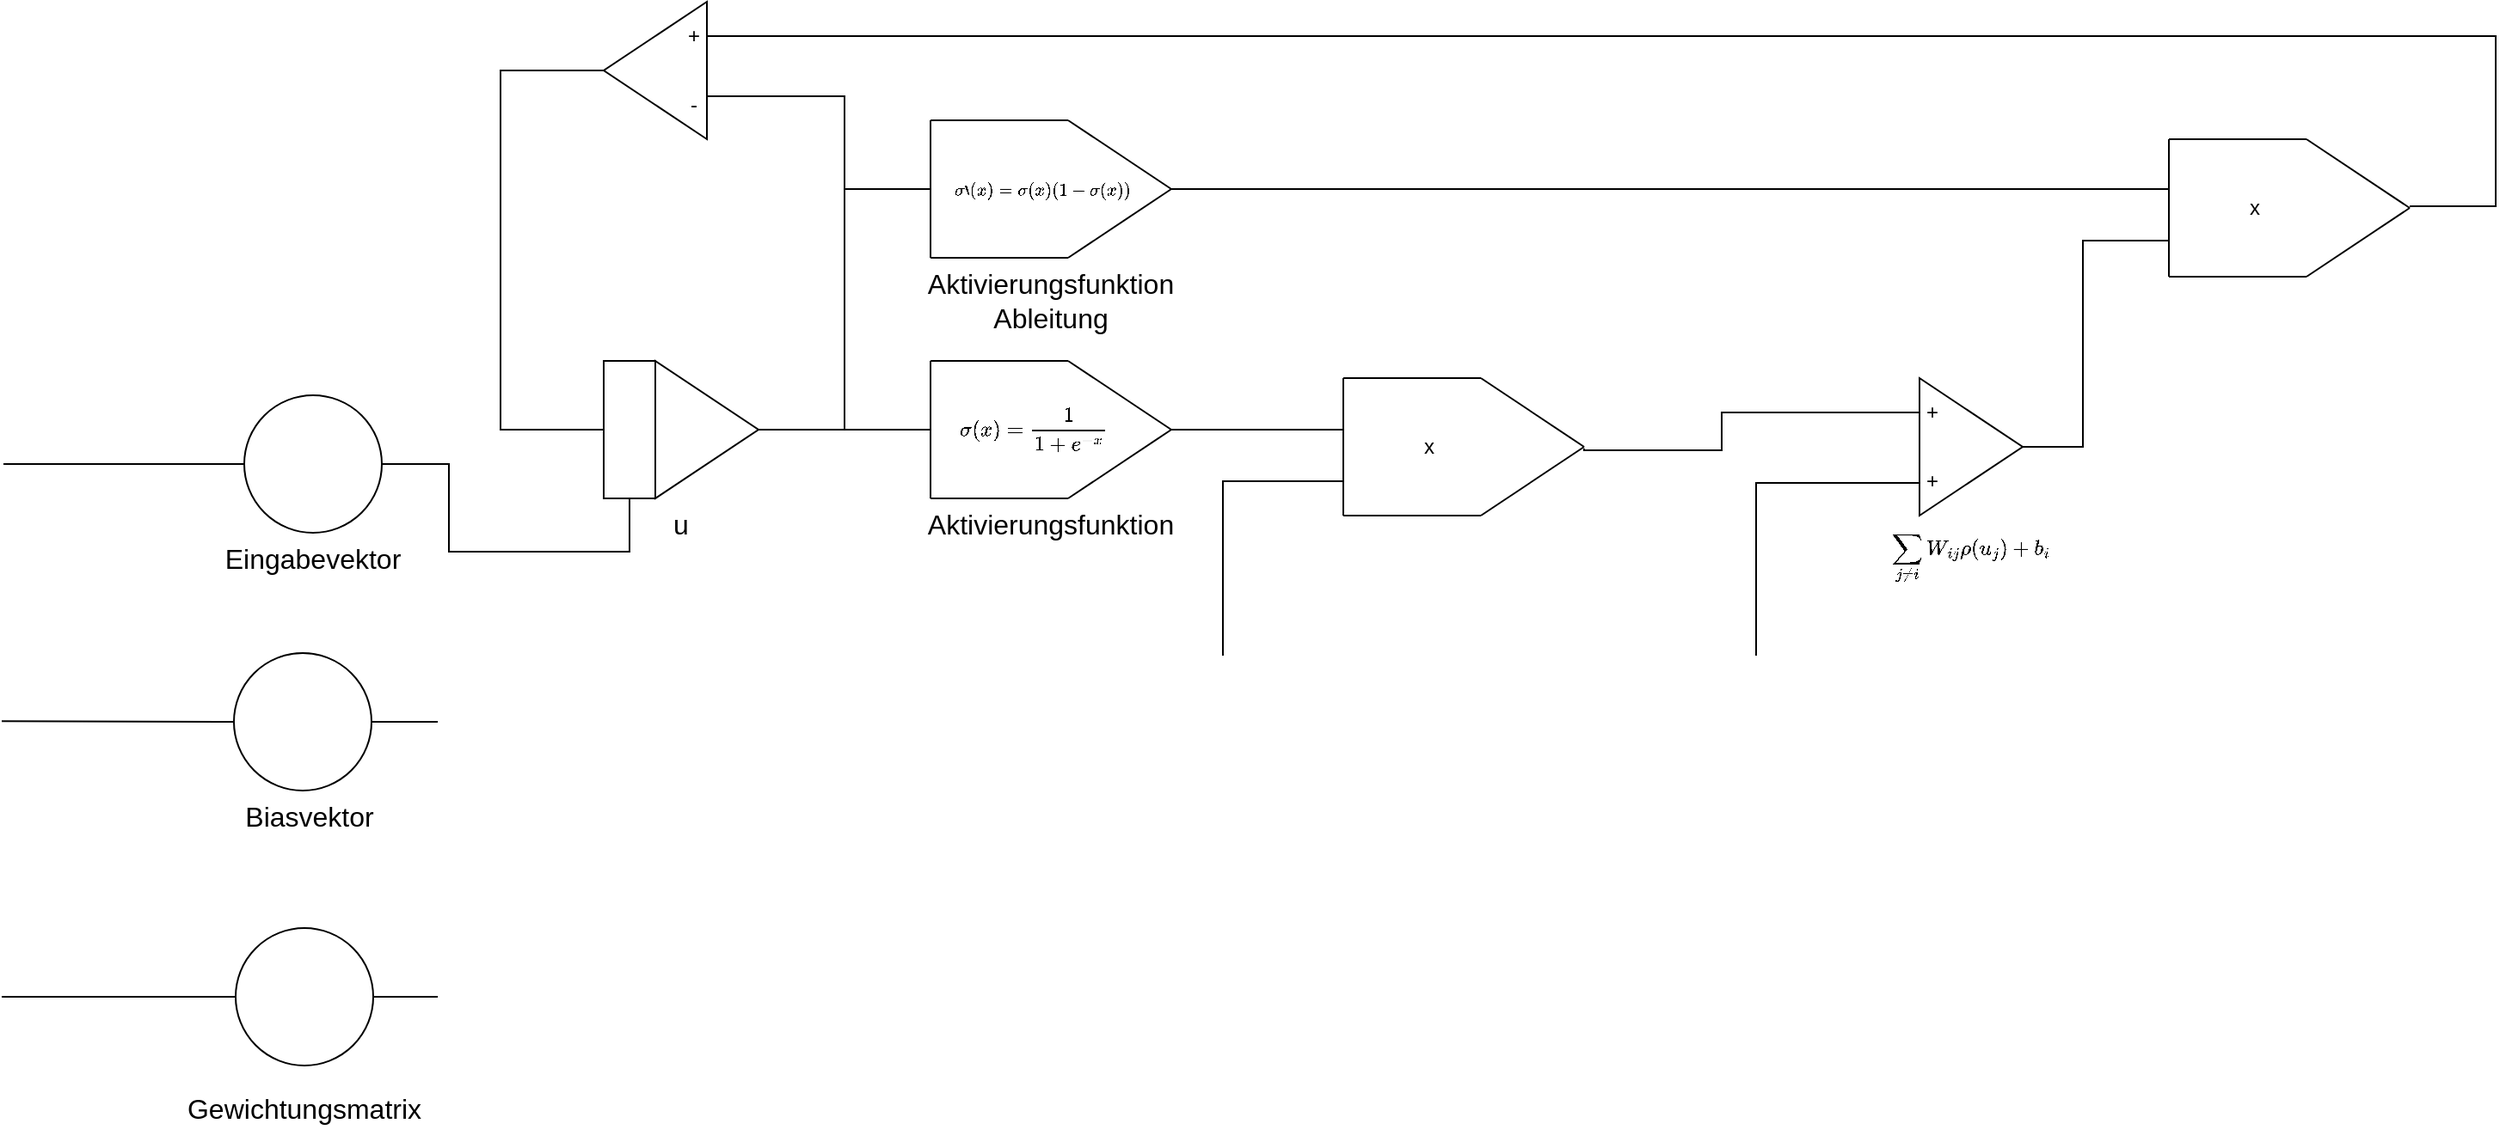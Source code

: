 <mxfile version="26.0.9">
  <diagram name="Seite-1" id="f2-5dPzEfdVtpSCgfkF_">
    <mxGraphModel dx="1489" dy="874" grid="1" gridSize="10" guides="1" tooltips="1" connect="1" arrows="1" fold="1" page="1" pageScale="1" pageWidth="827" pageHeight="1169" math="1" shadow="0">
      <root>
        <mxCell id="0" />
        <mxCell id="1" parent="0" />
        <mxCell id="J6B8D8bZqYuONdKnYEY_-1" value="" style="group" parent="1" vertex="1" connectable="0">
          <mxGeometry x="350" y="209" width="90" height="80" as="geometry" />
        </mxCell>
        <mxCell id="J6B8D8bZqYuONdKnYEY_-2" value="" style="triangle;whiteSpace=wrap;html=1;" parent="J6B8D8bZqYuONdKnYEY_-1" vertex="1">
          <mxGeometry x="30" width="60" height="80" as="geometry" />
        </mxCell>
        <mxCell id="J6B8D8bZqYuONdKnYEY_-3" value="" style="rounded=0;whiteSpace=wrap;html=1;" parent="J6B8D8bZqYuONdKnYEY_-1" vertex="1">
          <mxGeometry width="30" height="80" as="geometry" />
        </mxCell>
        <mxCell id="J6B8D8bZqYuONdKnYEY_-4" value="u" style="text;html=1;align=center;verticalAlign=middle;whiteSpace=wrap;rounded=0;fontSize=16;" parent="1" vertex="1">
          <mxGeometry x="350" y="289" width="90" height="30" as="geometry" />
        </mxCell>
        <mxCell id="J6B8D8bZqYuONdKnYEY_-5" value="" style="group;fillColor=default;" parent="1" vertex="1" connectable="0">
          <mxGeometry x="540" y="209" width="140" height="80" as="geometry" />
        </mxCell>
        <mxCell id="J6B8D8bZqYuONdKnYEY_-6" value="" style="endArrow=none;html=1;rounded=0;entryX=0;entryY=0;entryDx=0;entryDy=0;exitX=1;exitY=0;exitDx=0;exitDy=0;" parent="J6B8D8bZqYuONdKnYEY_-5" edge="1">
          <mxGeometry width="50" height="50" relative="1" as="geometry">
            <mxPoint x="80" as="sourcePoint" />
            <mxPoint as="targetPoint" />
          </mxGeometry>
        </mxCell>
        <mxCell id="J6B8D8bZqYuONdKnYEY_-7" value="" style="endArrow=none;html=1;rounded=0;entryX=1;entryY=0;entryDx=0;entryDy=0;exitX=1;exitY=0.5;exitDx=0;exitDy=0;" parent="J6B8D8bZqYuONdKnYEY_-5" edge="1">
          <mxGeometry width="50" height="50" relative="1" as="geometry">
            <mxPoint x="140" y="40" as="sourcePoint" />
            <mxPoint x="80" as="targetPoint" />
          </mxGeometry>
        </mxCell>
        <mxCell id="J6B8D8bZqYuONdKnYEY_-8" value="" style="endArrow=none;html=1;rounded=0;entryX=1;entryY=0.5;entryDx=0;entryDy=0;exitX=1;exitY=1;exitDx=0;exitDy=0;" parent="J6B8D8bZqYuONdKnYEY_-5" edge="1">
          <mxGeometry width="50" height="50" relative="1" as="geometry">
            <mxPoint x="80" y="80" as="sourcePoint" />
            <mxPoint x="140" y="40" as="targetPoint" />
          </mxGeometry>
        </mxCell>
        <mxCell id="J6B8D8bZqYuONdKnYEY_-9" value="" style="endArrow=none;html=1;rounded=0;entryX=1;entryY=1;entryDx=0;entryDy=0;exitX=0;exitY=1;exitDx=0;exitDy=0;" parent="J6B8D8bZqYuONdKnYEY_-5" edge="1">
          <mxGeometry width="50" height="50" relative="1" as="geometry">
            <mxPoint y="80" as="sourcePoint" />
            <mxPoint x="80" y="80" as="targetPoint" />
          </mxGeometry>
        </mxCell>
        <mxCell id="J6B8D8bZqYuONdKnYEY_-10" value="" style="endArrow=none;html=1;rounded=0;exitX=0;exitY=1;exitDx=0;exitDy=0;entryX=0;entryY=0;entryDx=0;entryDy=0;" parent="J6B8D8bZqYuONdKnYEY_-5" edge="1">
          <mxGeometry width="50" height="50" relative="1" as="geometry">
            <mxPoint y="80" as="sourcePoint" />
            <mxPoint as="targetPoint" />
          </mxGeometry>
        </mxCell>
        <mxCell id="J6B8D8bZqYuONdKnYEY_-11" value="&lt;p style=&quot;margin: 0px; font-variant-numeric: normal; font-variant-east-asian: normal; font-variant-alternates: normal; font-size-adjust: none; font-kerning: auto; font-optical-sizing: auto; font-feature-settings: normal; font-variation-settings: normal; font-variant-position: normal; font-stretch: normal; line-height: normal; font-family: Monaco; text-align: start;&quot; class=&quot;p1&quot;&gt;$$\sigma(x)=\frac{1}{1+e^{-x}}$$&lt;/p&gt;" style="text;html=1;align=center;verticalAlign=middle;whiteSpace=wrap;rounded=0;" parent="J6B8D8bZqYuONdKnYEY_-5" vertex="1">
          <mxGeometry x="30" y="25" width="60" height="30" as="geometry" />
        </mxCell>
        <mxCell id="J6B8D8bZqYuONdKnYEY_-12" value="Aktivierungsfunktion" style="text;html=1;align=center;verticalAlign=middle;whiteSpace=wrap;rounded=0;fontSize=16;" parent="1" vertex="1">
          <mxGeometry x="565" y="289" width="90" height="30" as="geometry" />
        </mxCell>
        <mxCell id="J6B8D8bZqYuONdKnYEY_-13" value="" style="group;fillColor=default;" parent="1" vertex="1" connectable="0">
          <mxGeometry x="780" y="219" width="140" height="80" as="geometry" />
        </mxCell>
        <mxCell id="J6B8D8bZqYuONdKnYEY_-14" value="" style="endArrow=none;html=1;rounded=0;entryX=0;entryY=0;entryDx=0;entryDy=0;exitX=1;exitY=0;exitDx=0;exitDy=0;" parent="J6B8D8bZqYuONdKnYEY_-13" edge="1">
          <mxGeometry width="50" height="50" relative="1" as="geometry">
            <mxPoint x="80" as="sourcePoint" />
            <mxPoint as="targetPoint" />
          </mxGeometry>
        </mxCell>
        <mxCell id="J6B8D8bZqYuONdKnYEY_-15" value="" style="endArrow=none;html=1;rounded=0;entryX=1;entryY=0;entryDx=0;entryDy=0;exitX=1;exitY=0.5;exitDx=0;exitDy=0;" parent="J6B8D8bZqYuONdKnYEY_-13" edge="1">
          <mxGeometry width="50" height="50" relative="1" as="geometry">
            <mxPoint x="140" y="40" as="sourcePoint" />
            <mxPoint x="80" as="targetPoint" />
          </mxGeometry>
        </mxCell>
        <mxCell id="J6B8D8bZqYuONdKnYEY_-16" value="" style="endArrow=none;html=1;rounded=0;entryX=1;entryY=0.5;entryDx=0;entryDy=0;exitX=1;exitY=1;exitDx=0;exitDy=0;" parent="J6B8D8bZqYuONdKnYEY_-13" edge="1">
          <mxGeometry width="50" height="50" relative="1" as="geometry">
            <mxPoint x="80" y="80" as="sourcePoint" />
            <mxPoint x="140" y="40" as="targetPoint" />
          </mxGeometry>
        </mxCell>
        <mxCell id="J6B8D8bZqYuONdKnYEY_-17" value="" style="endArrow=none;html=1;rounded=0;entryX=1;entryY=1;entryDx=0;entryDy=0;exitX=0;exitY=1;exitDx=0;exitDy=0;" parent="J6B8D8bZqYuONdKnYEY_-13" edge="1">
          <mxGeometry width="50" height="50" relative="1" as="geometry">
            <mxPoint y="80" as="sourcePoint" />
            <mxPoint x="80" y="80" as="targetPoint" />
          </mxGeometry>
        </mxCell>
        <mxCell id="J6B8D8bZqYuONdKnYEY_-18" value="" style="endArrow=none;html=1;rounded=0;exitX=0;exitY=1;exitDx=0;exitDy=0;entryX=0;entryY=0;entryDx=0;entryDy=0;" parent="J6B8D8bZqYuONdKnYEY_-13" edge="1">
          <mxGeometry width="50" height="50" relative="1" as="geometry">
            <mxPoint y="80" as="sourcePoint" />
            <mxPoint as="targetPoint" />
          </mxGeometry>
        </mxCell>
        <mxCell id="J6B8D8bZqYuONdKnYEY_-19" value="x" style="text;html=1;align=center;verticalAlign=middle;whiteSpace=wrap;rounded=0;" parent="J6B8D8bZqYuONdKnYEY_-13" vertex="1">
          <mxGeometry x="20" y="25" width="60" height="30" as="geometry" />
        </mxCell>
        <mxCell id="J6B8D8bZqYuONdKnYEY_-20" value="" style="endArrow=none;html=1;rounded=0;exitX=1;exitY=0.5;exitDx=0;exitDy=0;" parent="1" source="J6B8D8bZqYuONdKnYEY_-2" edge="1">
          <mxGeometry width="50" height="50" relative="1" as="geometry">
            <mxPoint x="750" y="309" as="sourcePoint" />
            <mxPoint x="540" y="249" as="targetPoint" />
          </mxGeometry>
        </mxCell>
        <mxCell id="J6B8D8bZqYuONdKnYEY_-21" value="" style="endArrow=none;html=1;rounded=0;" parent="1" edge="1">
          <mxGeometry width="50" height="50" relative="1" as="geometry">
            <mxPoint x="680" y="249" as="sourcePoint" />
            <mxPoint x="780" y="249" as="targetPoint" />
          </mxGeometry>
        </mxCell>
        <mxCell id="J6B8D8bZqYuONdKnYEY_-22" value="" style="ellipse;whiteSpace=wrap;html=1;aspect=fixed;" parent="1" vertex="1">
          <mxGeometry x="141" y="229" width="80" height="80" as="geometry" />
        </mxCell>
        <mxCell id="J6B8D8bZqYuONdKnYEY_-23" value="Eingabevektor" style="text;html=1;align=center;verticalAlign=middle;whiteSpace=wrap;rounded=0;fontSize=16;" parent="1" vertex="1">
          <mxGeometry x="136" y="309" width="90" height="30" as="geometry" />
        </mxCell>
        <mxCell id="J6B8D8bZqYuONdKnYEY_-24" value="" style="endArrow=none;html=1;rounded=0;exitX=1;exitY=0.5;exitDx=0;exitDy=0;entryX=0.5;entryY=1;entryDx=0;entryDy=0;edgeStyle=orthogonalEdgeStyle;" parent="1" source="J6B8D8bZqYuONdKnYEY_-22" edge="1" target="J6B8D8bZqYuONdKnYEY_-3">
          <mxGeometry width="50" height="50" relative="1" as="geometry">
            <mxPoint x="541" y="339" as="sourcePoint" />
            <mxPoint x="351" y="269" as="targetPoint" />
            <Array as="points">
              <mxPoint x="260" y="269" />
              <mxPoint x="260" y="320" />
              <mxPoint x="365" y="320" />
            </Array>
          </mxGeometry>
        </mxCell>
        <mxCell id="J6B8D8bZqYuONdKnYEY_-25" value="" style="endArrow=none;html=1;rounded=0;entryX=0;entryY=0.5;entryDx=0;entryDy=0;" parent="1" target="J6B8D8bZqYuONdKnYEY_-22" edge="1">
          <mxGeometry width="50" height="50" relative="1" as="geometry">
            <mxPoint x="1" y="269" as="sourcePoint" />
            <mxPoint x="541" y="339" as="targetPoint" />
          </mxGeometry>
        </mxCell>
        <mxCell id="J6B8D8bZqYuONdKnYEY_-26" value="" style="ellipse;whiteSpace=wrap;html=1;aspect=fixed;" parent="1" vertex="1">
          <mxGeometry x="136" y="539" width="80" height="80" as="geometry" />
        </mxCell>
        <mxCell id="J6B8D8bZqYuONdKnYEY_-27" value="Gewichtungsmatrix" style="text;html=1;align=center;verticalAlign=middle;whiteSpace=wrap;rounded=0;fontSize=16;" parent="1" vertex="1">
          <mxGeometry x="131" y="629" width="90" height="30" as="geometry" />
        </mxCell>
        <mxCell id="J6B8D8bZqYuONdKnYEY_-28" value="" style="endArrow=none;html=1;rounded=0;exitX=1;exitY=0.5;exitDx=0;exitDy=0;edgeStyle=orthogonalEdgeStyle;" parent="1" source="J6B8D8bZqYuONdKnYEY_-26" edge="1">
          <mxGeometry width="50" height="50" relative="1" as="geometry">
            <mxPoint x="780" y="439" as="sourcePoint" />
            <mxPoint x="780" y="279" as="targetPoint" />
            <Array as="points">
              <mxPoint x="710" y="579" />
              <mxPoint x="710" y="279" />
            </Array>
          </mxGeometry>
        </mxCell>
        <mxCell id="J6B8D8bZqYuONdKnYEY_-29" value="" style="group;fillColor=default;" parent="1" vertex="1" connectable="0">
          <mxGeometry x="540" y="69" width="140" height="80" as="geometry" />
        </mxCell>
        <mxCell id="J6B8D8bZqYuONdKnYEY_-30" value="" style="endArrow=none;html=1;rounded=0;entryX=0;entryY=0;entryDx=0;entryDy=0;exitX=1;exitY=0;exitDx=0;exitDy=0;" parent="J6B8D8bZqYuONdKnYEY_-29" edge="1">
          <mxGeometry width="50" height="50" relative="1" as="geometry">
            <mxPoint x="80" as="sourcePoint" />
            <mxPoint as="targetPoint" />
          </mxGeometry>
        </mxCell>
        <mxCell id="J6B8D8bZqYuONdKnYEY_-31" value="" style="endArrow=none;html=1;rounded=0;entryX=1;entryY=0;entryDx=0;entryDy=0;exitX=1;exitY=0.5;exitDx=0;exitDy=0;" parent="J6B8D8bZqYuONdKnYEY_-29" edge="1">
          <mxGeometry width="50" height="50" relative="1" as="geometry">
            <mxPoint x="140" y="40" as="sourcePoint" />
            <mxPoint x="80" as="targetPoint" />
          </mxGeometry>
        </mxCell>
        <mxCell id="J6B8D8bZqYuONdKnYEY_-32" value="" style="endArrow=none;html=1;rounded=0;entryX=1;entryY=0.5;entryDx=0;entryDy=0;exitX=1;exitY=1;exitDx=0;exitDy=0;" parent="J6B8D8bZqYuONdKnYEY_-29" edge="1">
          <mxGeometry width="50" height="50" relative="1" as="geometry">
            <mxPoint x="80" y="80" as="sourcePoint" />
            <mxPoint x="140" y="40" as="targetPoint" />
          </mxGeometry>
        </mxCell>
        <mxCell id="J6B8D8bZqYuONdKnYEY_-33" value="" style="endArrow=none;html=1;rounded=0;entryX=1;entryY=1;entryDx=0;entryDy=0;exitX=0;exitY=1;exitDx=0;exitDy=0;" parent="J6B8D8bZqYuONdKnYEY_-29" edge="1">
          <mxGeometry width="50" height="50" relative="1" as="geometry">
            <mxPoint y="80" as="sourcePoint" />
            <mxPoint x="80" y="80" as="targetPoint" />
          </mxGeometry>
        </mxCell>
        <mxCell id="J6B8D8bZqYuONdKnYEY_-34" value="" style="endArrow=none;html=1;rounded=0;exitX=0;exitY=1;exitDx=0;exitDy=0;entryX=0;entryY=0;entryDx=0;entryDy=0;" parent="J6B8D8bZqYuONdKnYEY_-29" edge="1">
          <mxGeometry width="50" height="50" relative="1" as="geometry">
            <mxPoint y="80" as="sourcePoint" />
            <mxPoint as="targetPoint" />
          </mxGeometry>
        </mxCell>
        <mxCell id="J6B8D8bZqYuONdKnYEY_-35" value="&lt;p style=&quot;margin: 0px; font-variant-numeric: normal; font-variant-east-asian: normal; font-variant-alternates: normal; font-size-adjust: none; font-kerning: auto; font-optical-sizing: auto; font-feature-settings: normal; font-variation-settings: normal; font-variant-position: normal; font-stretch: normal; line-height: normal; font-family: Monaco; text-align: start;&quot; class=&quot;p1&quot;&gt;$$\sigma`(x)=\sigma(x)(1-\sigma(x))$$&lt;/p&gt;" style="text;html=1;align=center;verticalAlign=middle;whiteSpace=wrap;rounded=0;fontSize=10;" parent="J6B8D8bZqYuONdKnYEY_-29" vertex="1">
          <mxGeometry x="35" y="25" width="60" height="30" as="geometry" />
        </mxCell>
        <mxCell id="J6B8D8bZqYuONdKnYEY_-36" value="Aktivierungsfunktion&lt;div&gt;Ableitung&lt;/div&gt;" style="text;html=1;align=center;verticalAlign=middle;whiteSpace=wrap;rounded=0;fontSize=16;" parent="1" vertex="1">
          <mxGeometry x="565" y="159" width="90" height="30" as="geometry" />
        </mxCell>
        <mxCell id="J6B8D8bZqYuONdKnYEY_-37" value="" style="endArrow=none;html=1;rounded=0;edgeStyle=orthogonalEdgeStyle;exitX=1;exitY=0.5;exitDx=0;exitDy=0;" parent="1" source="J6B8D8bZqYuONdKnYEY_-2" edge="1">
          <mxGeometry width="50" height="50" relative="1" as="geometry">
            <mxPoint x="430" y="249" as="sourcePoint" />
            <mxPoint x="540" y="109" as="targetPoint" />
            <Array as="points">
              <mxPoint x="490" y="249" />
              <mxPoint x="490" y="109" />
            </Array>
          </mxGeometry>
        </mxCell>
        <mxCell id="J6B8D8bZqYuONdKnYEY_-38" value="" style="group;fillColor=default;" parent="1" vertex="1" connectable="0">
          <mxGeometry x="1260" y="80" width="140" height="80" as="geometry" />
        </mxCell>
        <mxCell id="J6B8D8bZqYuONdKnYEY_-39" value="" style="endArrow=none;html=1;rounded=0;entryX=0;entryY=0;entryDx=0;entryDy=0;exitX=1;exitY=0;exitDx=0;exitDy=0;" parent="J6B8D8bZqYuONdKnYEY_-38" edge="1">
          <mxGeometry width="50" height="50" relative="1" as="geometry">
            <mxPoint x="80" as="sourcePoint" />
            <mxPoint as="targetPoint" />
          </mxGeometry>
        </mxCell>
        <mxCell id="J6B8D8bZqYuONdKnYEY_-40" value="" style="endArrow=none;html=1;rounded=0;entryX=1;entryY=0;entryDx=0;entryDy=0;exitX=1;exitY=0.5;exitDx=0;exitDy=0;" parent="J6B8D8bZqYuONdKnYEY_-38" edge="1">
          <mxGeometry width="50" height="50" relative="1" as="geometry">
            <mxPoint x="140" y="40" as="sourcePoint" />
            <mxPoint x="80" as="targetPoint" />
          </mxGeometry>
        </mxCell>
        <mxCell id="J6B8D8bZqYuONdKnYEY_-41" value="" style="endArrow=none;html=1;rounded=0;entryX=1;entryY=0.5;entryDx=0;entryDy=0;exitX=1;exitY=1;exitDx=0;exitDy=0;" parent="J6B8D8bZqYuONdKnYEY_-38" edge="1">
          <mxGeometry width="50" height="50" relative="1" as="geometry">
            <mxPoint x="80" y="80" as="sourcePoint" />
            <mxPoint x="140" y="40" as="targetPoint" />
          </mxGeometry>
        </mxCell>
        <mxCell id="J6B8D8bZqYuONdKnYEY_-42" value="" style="endArrow=none;html=1;rounded=0;entryX=1;entryY=1;entryDx=0;entryDy=0;exitX=0;exitY=1;exitDx=0;exitDy=0;" parent="J6B8D8bZqYuONdKnYEY_-38" edge="1">
          <mxGeometry width="50" height="50" relative="1" as="geometry">
            <mxPoint y="80" as="sourcePoint" />
            <mxPoint x="80" y="80" as="targetPoint" />
          </mxGeometry>
        </mxCell>
        <mxCell id="J6B8D8bZqYuONdKnYEY_-43" value="" style="endArrow=none;html=1;rounded=0;exitX=0;exitY=1;exitDx=0;exitDy=0;entryX=0;entryY=0;entryDx=0;entryDy=0;" parent="J6B8D8bZqYuONdKnYEY_-38" edge="1">
          <mxGeometry width="50" height="50" relative="1" as="geometry">
            <mxPoint y="80" as="sourcePoint" />
            <mxPoint as="targetPoint" />
          </mxGeometry>
        </mxCell>
        <mxCell id="J6B8D8bZqYuONdKnYEY_-44" value="x" style="text;html=1;align=center;verticalAlign=middle;whiteSpace=wrap;rounded=0;" parent="J6B8D8bZqYuONdKnYEY_-38" vertex="1">
          <mxGeometry x="20" y="25" width="60" height="30" as="geometry" />
        </mxCell>
        <mxCell id="J6B8D8bZqYuONdKnYEY_-45" value="" style="endArrow=none;html=1;rounded=0;" parent="1" edge="1">
          <mxGeometry width="50" height="50" relative="1" as="geometry">
            <mxPoint x="680" y="109" as="sourcePoint" />
            <mxPoint x="1260" y="109" as="targetPoint" />
          </mxGeometry>
        </mxCell>
        <mxCell id="J6B8D8bZqYuONdKnYEY_-46" value="" style="triangle;whiteSpace=wrap;html=1;" parent="1" vertex="1">
          <mxGeometry x="1115" y="219" width="60" height="80" as="geometry" />
        </mxCell>
        <mxCell id="J6B8D8bZqYuONdKnYEY_-47" value="&lt;p style=&quot;margin: 0px; font-variant-numeric: normal; font-variant-east-asian: normal; font-variant-alternates: normal; font-size-adjust: none; font-kerning: auto; font-optical-sizing: auto; font-feature-settings: normal; font-variation-settings: normal; font-variant-position: normal; font-stretch: normal; font-size: 12px; line-height: normal; font-family: Monaco; text-align: start;&quot; class=&quot;p1&quot;&gt;$$\sum_{j\neq i} W_{ij}\rho(u_j)+b_i$$&lt;/p&gt;" style="text;html=1;align=center;verticalAlign=middle;whiteSpace=wrap;rounded=0;fontSize=16;" parent="1" vertex="1">
          <mxGeometry x="1100" y="309" width="90" height="30" as="geometry" />
        </mxCell>
        <mxCell id="J6B8D8bZqYuONdKnYEY_-48" value="" style="ellipse;whiteSpace=wrap;html=1;aspect=fixed;" parent="1" vertex="1">
          <mxGeometry x="135" y="379" width="80" height="80" as="geometry" />
        </mxCell>
        <mxCell id="J6B8D8bZqYuONdKnYEY_-49" value="Biasvektor" style="text;html=1;align=center;verticalAlign=middle;whiteSpace=wrap;rounded=0;fontSize=16;" parent="1" vertex="1">
          <mxGeometry x="134" y="459" width="90" height="30" as="geometry" />
        </mxCell>
        <mxCell id="J6B8D8bZqYuONdKnYEY_-50" value="" style="endArrow=none;html=1;rounded=0;exitX=1;exitY=0.5;exitDx=0;exitDy=0;entryX=0;entryY=0.25;entryDx=0;entryDy=0;edgeStyle=orthogonalEdgeStyle;" parent="1" source="J6B8D8bZqYuONdKnYEY_-48" target="J6B8D8bZqYuONdKnYEY_-46" edge="1">
          <mxGeometry width="50" height="50" relative="1" as="geometry">
            <mxPoint x="580" y="299" as="sourcePoint" />
            <mxPoint x="630" y="249" as="targetPoint" />
            <Array as="points">
              <mxPoint x="1020" y="419" />
              <mxPoint x="1020" y="280" />
              <mxPoint x="1115" y="280" />
            </Array>
          </mxGeometry>
        </mxCell>
        <mxCell id="J6B8D8bZqYuONdKnYEY_-51" value="" style="endArrow=none;html=1;rounded=0;entryX=0;entryY=0.5;entryDx=0;entryDy=0;" parent="1" target="J6B8D8bZqYuONdKnYEY_-48" edge="1">
          <mxGeometry width="50" height="50" relative="1" as="geometry">
            <mxPoint y="418.57" as="sourcePoint" />
            <mxPoint x="130" y="419" as="targetPoint" />
          </mxGeometry>
        </mxCell>
        <mxCell id="J6B8D8bZqYuONdKnYEY_-52" value="" style="endArrow=none;html=1;rounded=0;entryX=0;entryY=0.5;entryDx=0;entryDy=0;" parent="1" edge="1">
          <mxGeometry width="50" height="50" relative="1" as="geometry">
            <mxPoint y="579" as="sourcePoint" />
            <mxPoint x="136" y="579" as="targetPoint" />
          </mxGeometry>
        </mxCell>
        <mxCell id="J6B8D8bZqYuONdKnYEY_-53" value="" style="endArrow=none;html=1;rounded=0;exitX=1;exitY=0.5;exitDx=0;exitDy=0;edgeStyle=orthogonalEdgeStyle;" parent="1" source="J6B8D8bZqYuONdKnYEY_-46" edge="1">
          <mxGeometry width="50" height="50" relative="1" as="geometry">
            <mxPoint x="1150" y="289" as="sourcePoint" />
            <mxPoint x="1260" y="139" as="targetPoint" />
            <Array as="points">
              <mxPoint x="1210" y="259" />
              <mxPoint x="1210" y="139" />
            </Array>
          </mxGeometry>
        </mxCell>
        <mxCell id="J6B8D8bZqYuONdKnYEY_-54" value="+" style="text;html=1;align=center;verticalAlign=middle;whiteSpace=wrap;rounded=0;" parent="1" vertex="1">
          <mxGeometry x="1115" y="229" width="15" height="20" as="geometry" />
        </mxCell>
        <mxCell id="J6B8D8bZqYuONdKnYEY_-55" value="+" style="text;html=1;align=center;verticalAlign=middle;whiteSpace=wrap;rounded=0;" parent="1" vertex="1">
          <mxGeometry x="1115" y="269" width="15" height="20" as="geometry" />
        </mxCell>
        <mxCell id="J6B8D8bZqYuONdKnYEY_-56" value="" style="triangle;whiteSpace=wrap;html=1;flipH=1;" parent="1" vertex="1">
          <mxGeometry x="350" width="60" height="80" as="geometry" />
        </mxCell>
        <mxCell id="J6B8D8bZqYuONdKnYEY_-57" value="+" style="text;html=1;align=center;verticalAlign=middle;whiteSpace=wrap;rounded=0;" parent="1" vertex="1">
          <mxGeometry x="395" y="10" width="15" height="20" as="geometry" />
        </mxCell>
        <mxCell id="J6B8D8bZqYuONdKnYEY_-58" value="-" style="text;html=1;align=center;verticalAlign=middle;whiteSpace=wrap;rounded=0;" parent="1" vertex="1">
          <mxGeometry x="395" y="50" width="15" height="20" as="geometry" />
        </mxCell>
        <mxCell id="J6B8D8bZqYuONdKnYEY_-59" value="" style="endArrow=none;html=1;rounded=0;entryX=1;entryY=0.5;entryDx=0;entryDy=0;edgeStyle=orthogonalEdgeStyle;" parent="1" target="J6B8D8bZqYuONdKnYEY_-57" edge="1">
          <mxGeometry width="50" height="50" relative="1" as="geometry">
            <mxPoint x="1400" y="119" as="sourcePoint" />
            <mxPoint x="1190" y="-71" as="targetPoint" />
            <Array as="points">
              <mxPoint x="1450" y="119" />
              <mxPoint x="1450" y="20" />
            </Array>
          </mxGeometry>
        </mxCell>
        <mxCell id="J6B8D8bZqYuONdKnYEY_-60" value="" style="endArrow=none;html=1;rounded=0;entryX=1;entryY=0.25;entryDx=0;entryDy=0;exitX=1;exitY=0.5;exitDx=0;exitDy=0;edgeStyle=orthogonalEdgeStyle;" parent="1" source="J6B8D8bZqYuONdKnYEY_-2" target="J6B8D8bZqYuONdKnYEY_-58" edge="1">
          <mxGeometry width="50" height="50" relative="1" as="geometry">
            <mxPoint x="560" y="149" as="sourcePoint" />
            <mxPoint x="610" y="99" as="targetPoint" />
            <Array as="points">
              <mxPoint x="490" y="249" />
              <mxPoint x="490" y="55" />
            </Array>
          </mxGeometry>
        </mxCell>
        <mxCell id="J6B8D8bZqYuONdKnYEY_-61" value="" style="endArrow=none;html=1;rounded=0;entryX=0;entryY=0.5;entryDx=0;entryDy=0;edgeStyle=orthogonalEdgeStyle;" parent="1" target="J6B8D8bZqYuONdKnYEY_-56" edge="1">
          <mxGeometry width="50" height="50" relative="1" as="geometry">
            <mxPoint x="350" y="250" as="sourcePoint" />
            <mxPoint x="430" y="169" as="targetPoint" />
            <Array as="points">
              <mxPoint x="350" y="249" />
              <mxPoint x="290" y="249" />
              <mxPoint x="290" y="40" />
            </Array>
          </mxGeometry>
        </mxCell>
        <mxCell id="J6B8D8bZqYuONdKnYEY_-123" value="" style="endArrow=none;html=1;rounded=0;entryX=0;entryY=0.5;entryDx=0;entryDy=0;edgeStyle=orthogonalEdgeStyle;" parent="1" target="J6B8D8bZqYuONdKnYEY_-54" edge="1">
          <mxGeometry width="50" height="50" relative="1" as="geometry">
            <mxPoint x="920" y="260" as="sourcePoint" />
            <mxPoint x="960" y="280" as="targetPoint" />
            <Array as="points">
              <mxPoint x="920" y="261" />
              <mxPoint x="1000" y="261" />
              <mxPoint x="1000" y="239" />
            </Array>
          </mxGeometry>
        </mxCell>
      </root>
    </mxGraphModel>
  </diagram>
</mxfile>

